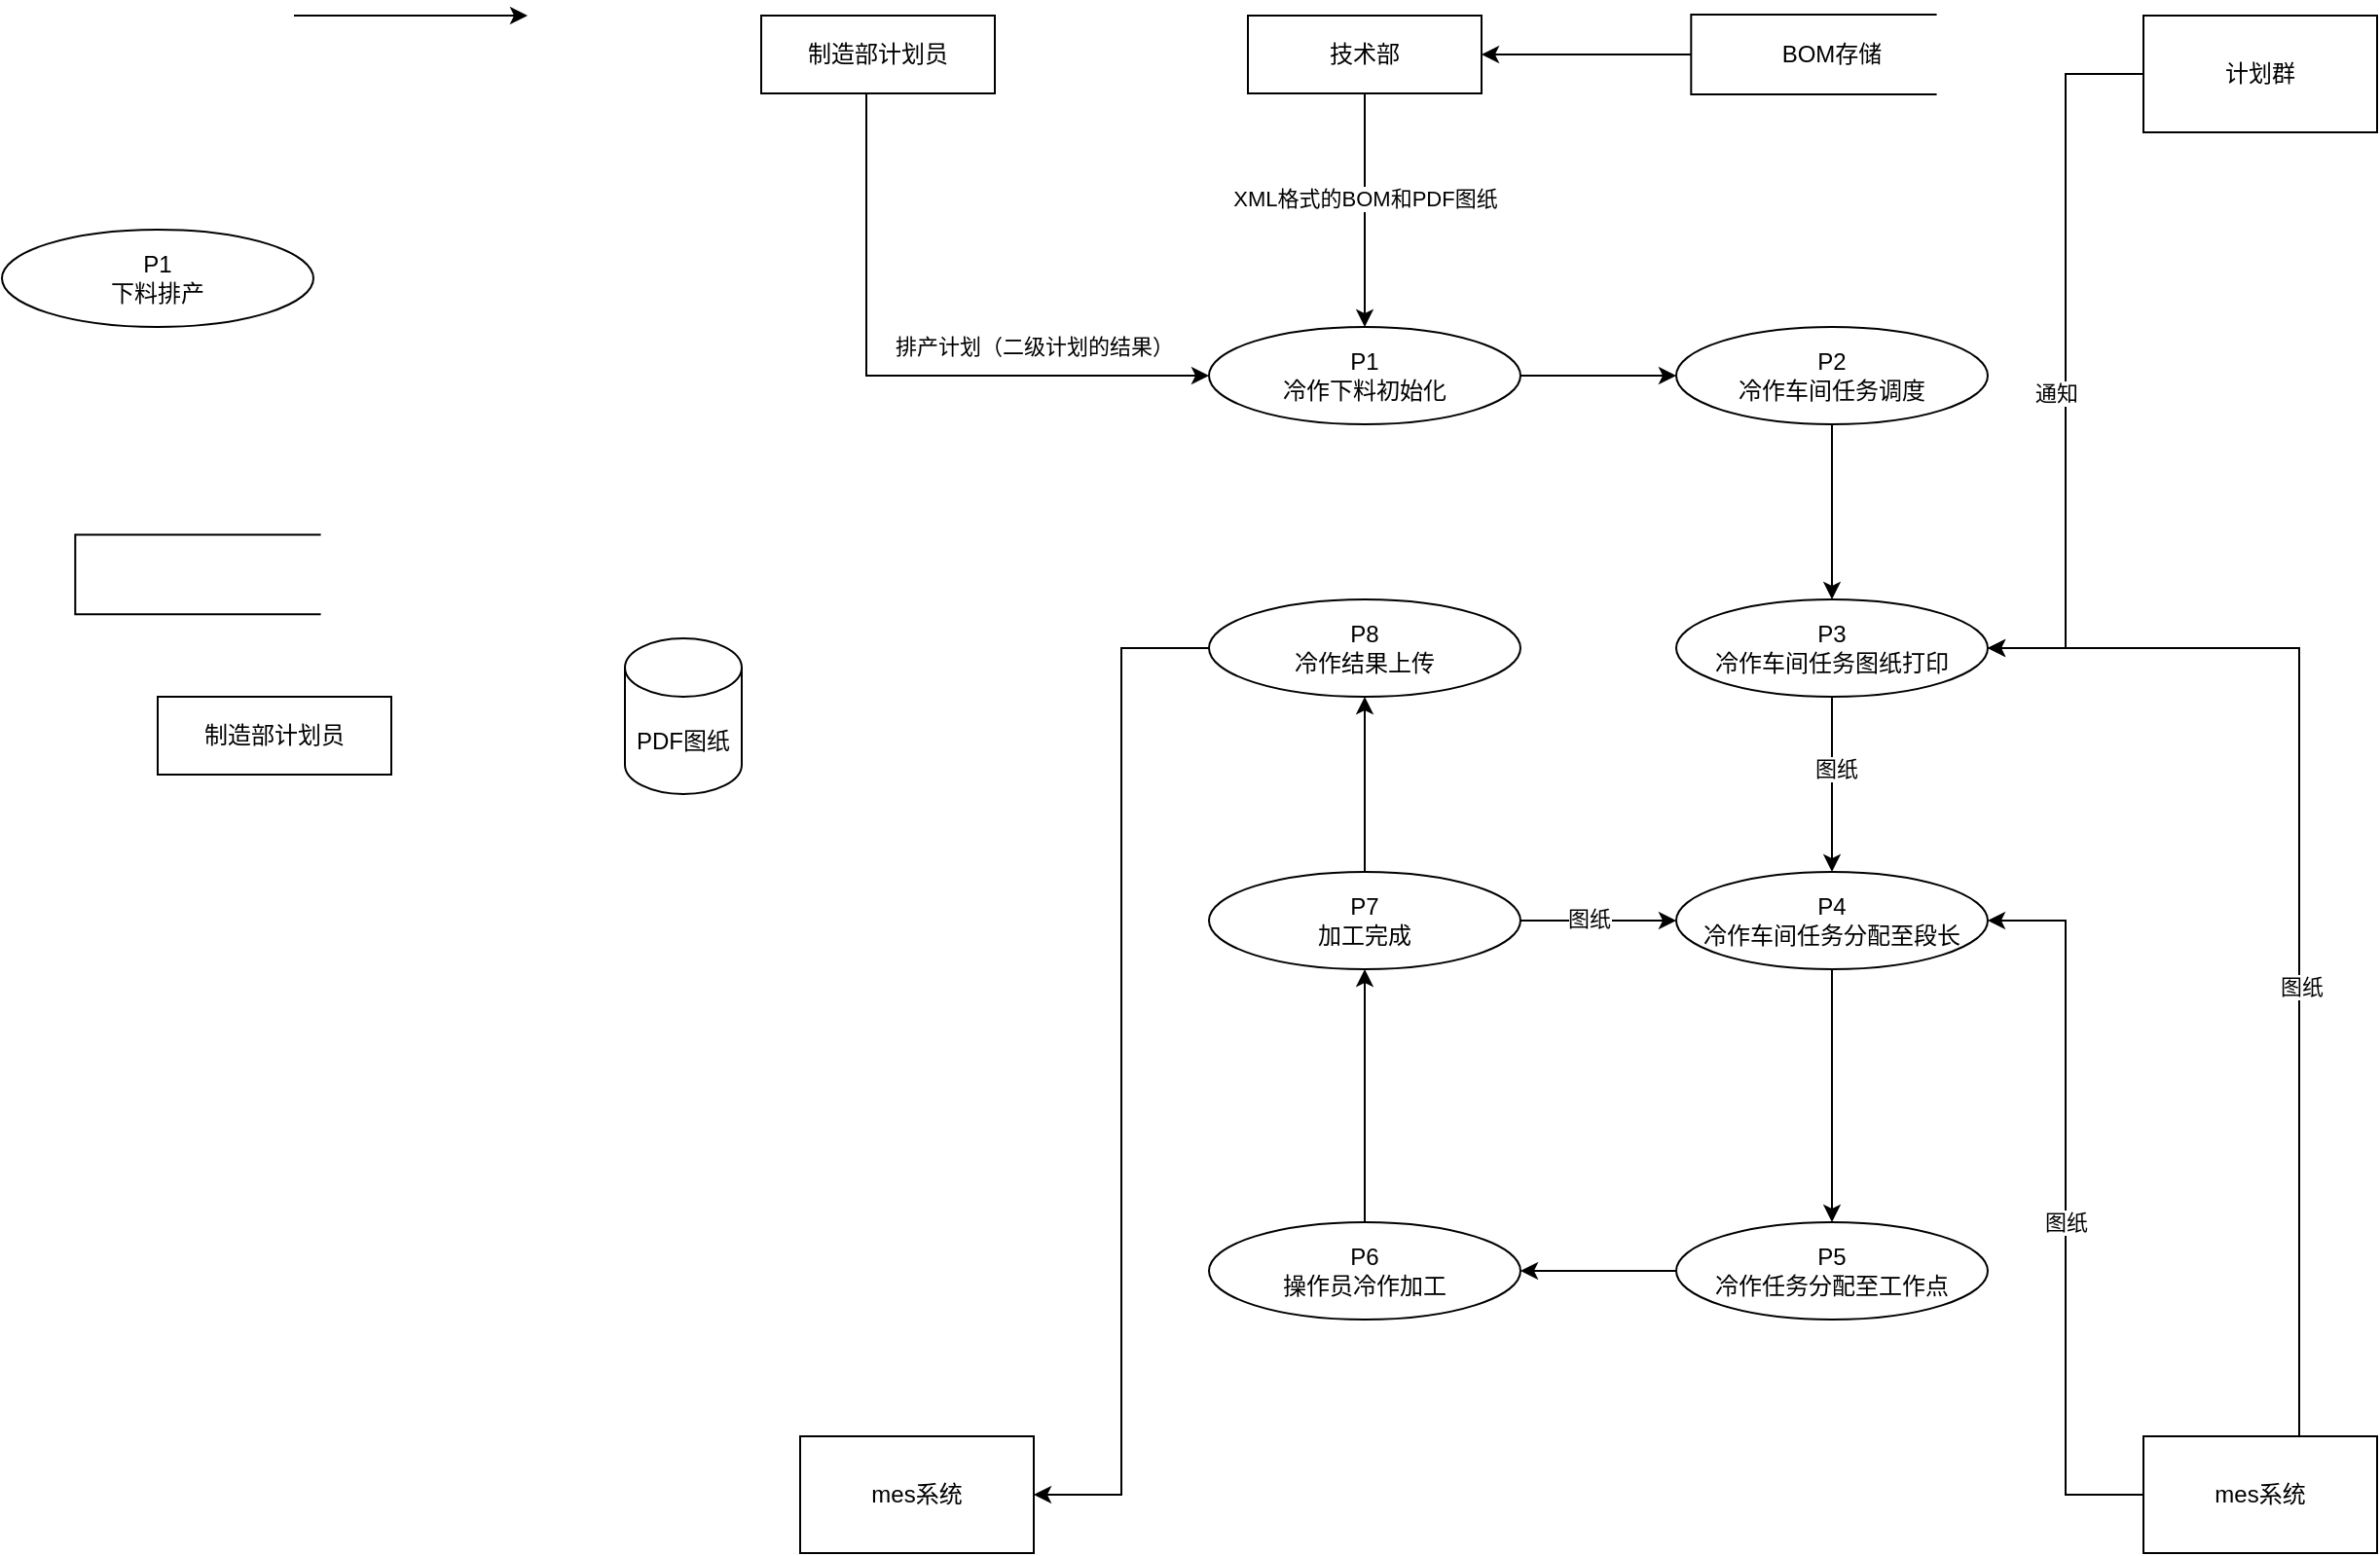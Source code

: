<mxfile version="22.1.17" type="github">
  <diagram name="第 1 页" id="77szF1jyZKYPrpToGMBW">
    <mxGraphModel dx="2000" dy="665" grid="1" gridSize="10" guides="1" tooltips="1" connect="1" arrows="1" fold="1" page="1" pageScale="1" pageWidth="827" pageHeight="1169" math="0" shadow="0">
      <root>
        <mxCell id="0" />
        <mxCell id="1" parent="0" />
        <mxCell id="i4SUyxcihNLNijWqHPjk-1" value="P1&lt;br&gt;冷作下料初始化" style="ellipse;whiteSpace=wrap;html=1;" parent="1" vertex="1">
          <mxGeometry x="530" y="280" width="160" height="50" as="geometry" />
        </mxCell>
        <mxCell id="i4SUyxcihNLNijWqHPjk-10" style="edgeStyle=orthogonalEdgeStyle;rounded=0;orthogonalLoop=1;jettySize=auto;html=1;entryX=0;entryY=0.5;entryDx=0;entryDy=0;exitX=0.45;exitY=0.967;exitDx=0;exitDy=0;exitPerimeter=0;" parent="1" source="i4SUyxcihNLNijWqHPjk-2" target="i4SUyxcihNLNijWqHPjk-1" edge="1">
          <mxGeometry relative="1" as="geometry">
            <Array as="points">
              <mxPoint x="354" y="305" />
            </Array>
          </mxGeometry>
        </mxCell>
        <mxCell id="i4SUyxcihNLNijWqHPjk-49" value="排产计划（二级计划的结果）" style="edgeLabel;html=1;align=center;verticalAlign=middle;resizable=0;points=[];" parent="i4SUyxcihNLNijWqHPjk-10" vertex="1" connectable="0">
          <mxGeometry x="0.249" y="5" relative="1" as="geometry">
            <mxPoint x="31" y="-10" as="offset" />
          </mxGeometry>
        </mxCell>
        <mxCell id="i4SUyxcihNLNijWqHPjk-2" value="制造部计划员" style="rounded=0;whiteSpace=wrap;html=1;" parent="1" vertex="1">
          <mxGeometry x="300" y="120" width="120" height="40" as="geometry" />
        </mxCell>
        <mxCell id="i4SUyxcihNLNijWqHPjk-8" value="" style="endArrow=classic;html=1;rounded=0;" parent="1" edge="1">
          <mxGeometry width="50" height="50" relative="1" as="geometry">
            <mxPoint x="60" y="120" as="sourcePoint" />
            <mxPoint x="180" y="120" as="targetPoint" />
          </mxGeometry>
        </mxCell>
        <mxCell id="i4SUyxcihNLNijWqHPjk-9" value="" style="shape=partialRectangle;whiteSpace=wrap;html=1;bottom=1;right=1;left=1;top=0;fillColor=none;routingCenterX=-0.5;rotation=90;" parent="1" vertex="1">
          <mxGeometry x="-10.0" y="344.37" width="40.95" height="125.63" as="geometry" />
        </mxCell>
        <mxCell id="i4SUyxcihNLNijWqHPjk-11" value="P1&lt;br&gt;下料排产" style="ellipse;whiteSpace=wrap;html=1;" parent="1" vertex="1">
          <mxGeometry x="-90.0" y="230" width="160" height="50" as="geometry" />
        </mxCell>
        <mxCell id="i4SUyxcihNLNijWqHPjk-20" style="edgeStyle=orthogonalEdgeStyle;rounded=0;orthogonalLoop=1;jettySize=auto;html=1;entryX=0.5;entryY=0;entryDx=0;entryDy=0;" parent="1" source="i4SUyxcihNLNijWqHPjk-14" target="i4SUyxcihNLNijWqHPjk-17" edge="1">
          <mxGeometry relative="1" as="geometry" />
        </mxCell>
        <mxCell id="i4SUyxcihNLNijWqHPjk-14" value="P2&lt;br&gt;冷作车间任务调度" style="ellipse;whiteSpace=wrap;html=1;" parent="1" vertex="1">
          <mxGeometry x="770" y="280" width="160" height="50" as="geometry" />
        </mxCell>
        <mxCell id="i4SUyxcihNLNijWqHPjk-16" value="" style="endArrow=classic;html=1;rounded=0;exitX=1;exitY=0.5;exitDx=0;exitDy=0;entryX=0;entryY=0.5;entryDx=0;entryDy=0;" parent="1" source="i4SUyxcihNLNijWqHPjk-1" target="i4SUyxcihNLNijWqHPjk-14" edge="1">
          <mxGeometry width="50" height="50" relative="1" as="geometry">
            <mxPoint x="707" y="390" as="sourcePoint" />
            <mxPoint x="827" y="390" as="targetPoint" />
          </mxGeometry>
        </mxCell>
        <mxCell id="i4SUyxcihNLNijWqHPjk-23" style="edgeStyle=orthogonalEdgeStyle;rounded=0;orthogonalLoop=1;jettySize=auto;html=1;" parent="1" source="i4SUyxcihNLNijWqHPjk-17" target="i4SUyxcihNLNijWqHPjk-22" edge="1">
          <mxGeometry relative="1" as="geometry" />
        </mxCell>
        <mxCell id="i4SUyxcihNLNijWqHPjk-24" value="图纸" style="edgeLabel;html=1;align=center;verticalAlign=middle;resizable=0;points=[];" parent="i4SUyxcihNLNijWqHPjk-23" vertex="1" connectable="0">
          <mxGeometry x="-0.193" y="2" relative="1" as="geometry">
            <mxPoint as="offset" />
          </mxGeometry>
        </mxCell>
        <mxCell id="i4SUyxcihNLNijWqHPjk-17" value="P3&lt;br&gt;冷作车间任务图纸打印" style="ellipse;whiteSpace=wrap;html=1;" parent="1" vertex="1">
          <mxGeometry x="770" y="420" width="160" height="50" as="geometry" />
        </mxCell>
        <mxCell id="i4SUyxcihNLNijWqHPjk-21" style="edgeStyle=orthogonalEdgeStyle;rounded=0;orthogonalLoop=1;jettySize=auto;html=1;entryX=1;entryY=0.5;entryDx=0;entryDy=0;exitX=0;exitY=0.5;exitDx=0;exitDy=0;" parent="1" source="i4SUyxcihNLNijWqHPjk-27" target="i4SUyxcihNLNijWqHPjk-17" edge="1">
          <mxGeometry relative="1" as="geometry">
            <mxPoint x="1017.66" y="444.997" as="sourcePoint" />
          </mxGeometry>
        </mxCell>
        <mxCell id="i4SUyxcihNLNijWqHPjk-28" value="通知" style="edgeLabel;html=1;align=center;verticalAlign=middle;resizable=0;points=[];" parent="i4SUyxcihNLNijWqHPjk-21" vertex="1" connectable="0">
          <mxGeometry x="0.087" y="-5" relative="1" as="geometry">
            <mxPoint as="offset" />
          </mxGeometry>
        </mxCell>
        <mxCell id="i4SUyxcihNLNijWqHPjk-36" style="edgeStyle=orthogonalEdgeStyle;rounded=0;orthogonalLoop=1;jettySize=auto;html=1;entryX=0.5;entryY=0;entryDx=0;entryDy=0;" parent="1" source="i4SUyxcihNLNijWqHPjk-22" target="i4SUyxcihNLNijWqHPjk-35" edge="1">
          <mxGeometry relative="1" as="geometry" />
        </mxCell>
        <mxCell id="i4SUyxcihNLNijWqHPjk-22" value="P4&lt;br&gt;冷作车间任务分配至段长" style="ellipse;whiteSpace=wrap;html=1;" parent="1" vertex="1">
          <mxGeometry x="770" y="560" width="160" height="50" as="geometry" />
        </mxCell>
        <mxCell id="i4SUyxcihNLNijWqHPjk-27" value="计划群" style="rounded=0;whiteSpace=wrap;html=1;" parent="1" vertex="1">
          <mxGeometry x="1010" y="120" width="120" height="60" as="geometry" />
        </mxCell>
        <mxCell id="i4SUyxcihNLNijWqHPjk-30" style="edgeStyle=orthogonalEdgeStyle;rounded=0;orthogonalLoop=1;jettySize=auto;html=1;entryX=1;entryY=0.5;entryDx=0;entryDy=0;" parent="1" source="i4SUyxcihNLNijWqHPjk-29" target="i4SUyxcihNLNijWqHPjk-22" edge="1">
          <mxGeometry relative="1" as="geometry" />
        </mxCell>
        <mxCell id="i4SUyxcihNLNijWqHPjk-34" value="图纸" style="edgeLabel;html=1;align=center;verticalAlign=middle;resizable=0;points=[];" parent="i4SUyxcihNLNijWqHPjk-30" vertex="1" connectable="0">
          <mxGeometry x="-0.038" relative="1" as="geometry">
            <mxPoint as="offset" />
          </mxGeometry>
        </mxCell>
        <mxCell id="i4SUyxcihNLNijWqHPjk-31" style="edgeStyle=orthogonalEdgeStyle;rounded=0;orthogonalLoop=1;jettySize=auto;html=1;entryX=1;entryY=0.5;entryDx=0;entryDy=0;" parent="1" source="i4SUyxcihNLNijWqHPjk-29" target="i4SUyxcihNLNijWqHPjk-17" edge="1">
          <mxGeometry relative="1" as="geometry">
            <Array as="points">
              <mxPoint x="1090" y="445" />
            </Array>
          </mxGeometry>
        </mxCell>
        <mxCell id="i4SUyxcihNLNijWqHPjk-33" value="图纸" style="edgeLabel;html=1;align=center;verticalAlign=middle;resizable=0;points=[];" parent="i4SUyxcihNLNijWqHPjk-31" vertex="1" connectable="0">
          <mxGeometry x="-0.183" y="-1" relative="1" as="geometry">
            <mxPoint as="offset" />
          </mxGeometry>
        </mxCell>
        <mxCell id="i4SUyxcihNLNijWqHPjk-29" value="mes系统" style="rounded=0;whiteSpace=wrap;html=1;" parent="1" vertex="1">
          <mxGeometry x="1010" y="850" width="120" height="60" as="geometry" />
        </mxCell>
        <mxCell id="i4SUyxcihNLNijWqHPjk-38" style="edgeStyle=orthogonalEdgeStyle;rounded=0;orthogonalLoop=1;jettySize=auto;html=1;entryX=1;entryY=0.5;entryDx=0;entryDy=0;" parent="1" source="i4SUyxcihNLNijWqHPjk-35" target="i4SUyxcihNLNijWqHPjk-37" edge="1">
          <mxGeometry relative="1" as="geometry" />
        </mxCell>
        <mxCell id="i4SUyxcihNLNijWqHPjk-35" value="P5&lt;br&gt;冷作任务分配至工作点" style="ellipse;whiteSpace=wrap;html=1;" parent="1" vertex="1">
          <mxGeometry x="770" y="740" width="160" height="50" as="geometry" />
        </mxCell>
        <mxCell id="i4SUyxcihNLNijWqHPjk-41" style="edgeStyle=orthogonalEdgeStyle;rounded=0;orthogonalLoop=1;jettySize=auto;html=1;" parent="1" source="i4SUyxcihNLNijWqHPjk-37" target="i4SUyxcihNLNijWqHPjk-40" edge="1">
          <mxGeometry relative="1" as="geometry" />
        </mxCell>
        <mxCell id="i4SUyxcihNLNijWqHPjk-37" value="P6&lt;br&gt;操作员冷作加工" style="ellipse;whiteSpace=wrap;html=1;" parent="1" vertex="1">
          <mxGeometry x="530" y="740" width="160" height="50" as="geometry" />
        </mxCell>
        <mxCell id="i4SUyxcihNLNijWqHPjk-42" style="edgeStyle=orthogonalEdgeStyle;rounded=0;orthogonalLoop=1;jettySize=auto;html=1;" parent="1" source="i4SUyxcihNLNijWqHPjk-40" target="i4SUyxcihNLNijWqHPjk-22" edge="1">
          <mxGeometry relative="1" as="geometry" />
        </mxCell>
        <mxCell id="i4SUyxcihNLNijWqHPjk-45" value="图纸" style="edgeLabel;html=1;align=center;verticalAlign=middle;resizable=0;points=[];" parent="i4SUyxcihNLNijWqHPjk-42" vertex="1" connectable="0">
          <mxGeometry x="-0.101" y="1" relative="1" as="geometry">
            <mxPoint x="-1" as="offset" />
          </mxGeometry>
        </mxCell>
        <mxCell id="i4SUyxcihNLNijWqHPjk-44" style="edgeStyle=orthogonalEdgeStyle;rounded=0;orthogonalLoop=1;jettySize=auto;html=1;entryX=0.5;entryY=1;entryDx=0;entryDy=0;" parent="1" source="i4SUyxcihNLNijWqHPjk-40" target="i4SUyxcihNLNijWqHPjk-43" edge="1">
          <mxGeometry relative="1" as="geometry" />
        </mxCell>
        <mxCell id="i4SUyxcihNLNijWqHPjk-40" value="P7&lt;br&gt;加工完成" style="ellipse;whiteSpace=wrap;html=1;" parent="1" vertex="1">
          <mxGeometry x="530" y="560" width="160" height="50" as="geometry" />
        </mxCell>
        <mxCell id="i4SUyxcihNLNijWqHPjk-47" style="edgeStyle=orthogonalEdgeStyle;rounded=0;orthogonalLoop=1;jettySize=auto;html=1;entryX=1;entryY=0.5;entryDx=0;entryDy=0;" parent="1" source="i4SUyxcihNLNijWqHPjk-43" target="i4SUyxcihNLNijWqHPjk-46" edge="1">
          <mxGeometry relative="1" as="geometry" />
        </mxCell>
        <mxCell id="i4SUyxcihNLNijWqHPjk-43" value="P8&lt;br&gt;冷作结果上传" style="ellipse;whiteSpace=wrap;html=1;" parent="1" vertex="1">
          <mxGeometry x="530" y="420" width="160" height="50" as="geometry" />
        </mxCell>
        <mxCell id="i4SUyxcihNLNijWqHPjk-46" value="mes系统" style="rounded=0;whiteSpace=wrap;html=1;" parent="1" vertex="1">
          <mxGeometry x="320" y="850" width="120" height="60" as="geometry" />
        </mxCell>
        <mxCell id="i4SUyxcihNLNijWqHPjk-50" value="制造部计划员" style="rounded=0;whiteSpace=wrap;html=1;" parent="1" vertex="1">
          <mxGeometry x="-10" y="470" width="120" height="40" as="geometry" />
        </mxCell>
        <mxCell id="LXOeiojcRxOnee-3cA6O-1" value="PDF图纸" style="shape=cylinder3;whiteSpace=wrap;html=1;boundedLbl=1;backgroundOutline=1;size=15;" vertex="1" parent="1">
          <mxGeometry x="230" y="440" width="60" height="80" as="geometry" />
        </mxCell>
        <mxCell id="LXOeiojcRxOnee-3cA6O-3" style="edgeStyle=orthogonalEdgeStyle;rounded=0;orthogonalLoop=1;jettySize=auto;html=1;entryX=0.5;entryY=0;entryDx=0;entryDy=0;" edge="1" parent="1">
          <mxGeometry relative="1" as="geometry">
            <mxPoint x="610" y="160" as="sourcePoint" />
            <mxPoint x="610" y="280" as="targetPoint" />
          </mxGeometry>
        </mxCell>
        <mxCell id="LXOeiojcRxOnee-3cA6O-4" value="XML格式的BOM和PDF图纸" style="edgeLabel;html=1;align=center;verticalAlign=middle;resizable=0;points=[];" vertex="1" connectable="0" parent="LXOeiojcRxOnee-3cA6O-3">
          <mxGeometry x="-0.111" relative="1" as="geometry">
            <mxPoint as="offset" />
          </mxGeometry>
        </mxCell>
        <mxCell id="LXOeiojcRxOnee-3cA6O-2" value="技术部" style="rounded=0;whiteSpace=wrap;html=1;" vertex="1" parent="1">
          <mxGeometry x="550" y="120" width="120" height="40" as="geometry" />
        </mxCell>
        <mxCell id="LXOeiojcRxOnee-3cA6O-8" style="edgeStyle=orthogonalEdgeStyle;rounded=0;orthogonalLoop=1;jettySize=auto;html=1;" edge="1" parent="1" source="LXOeiojcRxOnee-3cA6O-7" target="LXOeiojcRxOnee-3cA6O-2">
          <mxGeometry relative="1" as="geometry" />
        </mxCell>
        <mxCell id="LXOeiojcRxOnee-3cA6O-7" value="" style="shape=partialRectangle;whiteSpace=wrap;html=1;bottom=1;right=1;left=1;top=0;fillColor=none;routingCenterX=-0.5;rotation=90;" vertex="1" parent="1">
          <mxGeometry x="820" y="77.18" width="40.95" height="125.63" as="geometry" />
        </mxCell>
        <mxCell id="LXOeiojcRxOnee-3cA6O-9" value="BOM存储" style="text;html=1;strokeColor=none;fillColor=none;align=center;verticalAlign=middle;whiteSpace=wrap;rounded=0;" vertex="1" parent="1">
          <mxGeometry x="820" y="125" width="60" height="30" as="geometry" />
        </mxCell>
      </root>
    </mxGraphModel>
  </diagram>
</mxfile>
